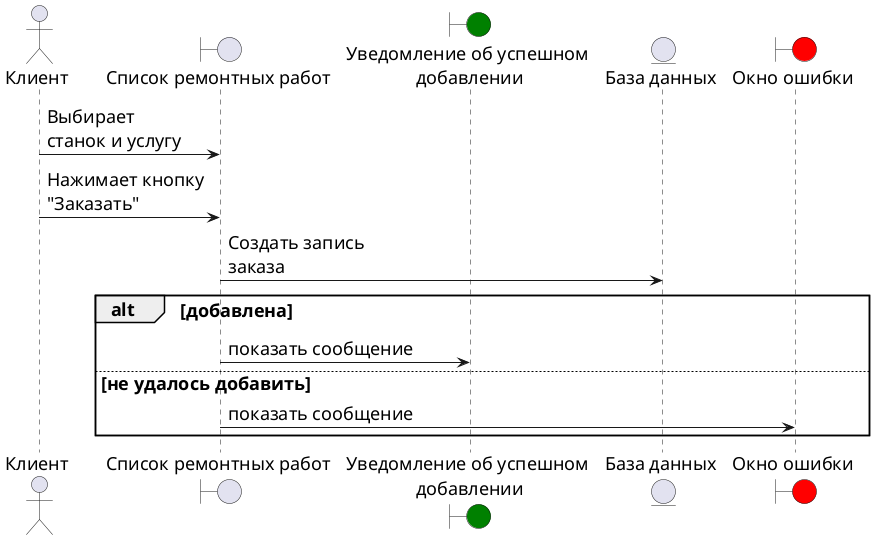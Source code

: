 @startuml do_order_sequence

skinparam defaultFontSize 18

actor Клиент as client

boundary "Список ремонтных работ" as list_repairs_screen
boundary "Уведомление об успешном\n добавлении" as added_info_screen #green

entity "База данных" as db

boundary "Окно ошибки" as error_screen #red

client -> list_repairs_screen : Выбирает\nстанок и услугу
client -> list_repairs_screen : Нажимает кнопку\n"Заказать"
list_repairs_screen -> db : Создать запись\nзаказа
alt добавлена
  list_repairs_screen -> added_info_screen : показать сообщение
else не удалось добавить
  list_repairs_screen -> error_screen : показать сообщение
end

@enduml
